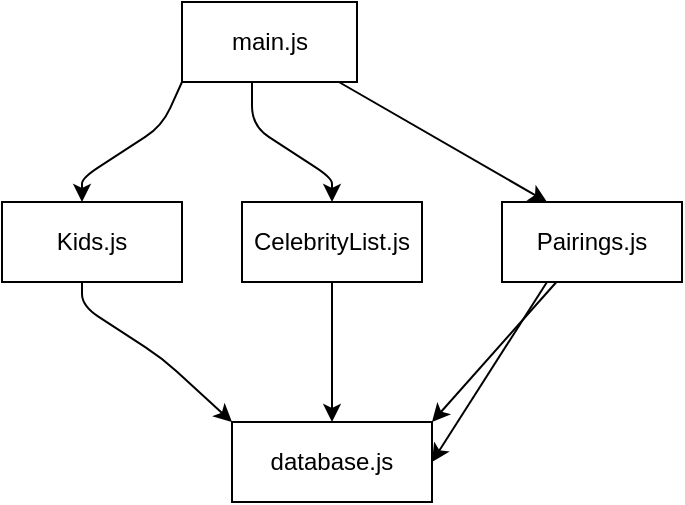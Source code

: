 <mxfile>
    <diagram id="4eHkMyihhyUzYGecFjlD" name="Page-1">
        <mxGraphModel dx="498" dy="486" grid="1" gridSize="10" guides="1" tooltips="1" connect="1" arrows="1" fold="1" page="1" pageScale="1" pageWidth="850" pageHeight="1400" math="0" shadow="0">
            <root>
                <mxCell id="0"/>
                <mxCell id="1" parent="0"/>
                <mxCell id="2" style="edgeStyle=none;html=1;entryX=1;entryY=0;entryDx=0;entryDy=0;" parent="1" source="3" target="10" edge="1">
                    <mxGeometry relative="1" as="geometry"/>
                </mxCell>
                <mxCell id="3" value="Pairings.js" style="rounded=0;whiteSpace=wrap;html=1;" parent="1" vertex="1">
                    <mxGeometry x="320" y="140" width="90" height="40" as="geometry"/>
                </mxCell>
                <mxCell id="4" style="edgeStyle=none;html=1;entryX=0.25;entryY=0;entryDx=0;entryDy=0;" parent="1" source="5" target="3" edge="1">
                    <mxGeometry relative="1" as="geometry"/>
                </mxCell>
                <mxCell id="5" value="main.js" style="whiteSpace=wrap;html=1;" parent="1" vertex="1">
                    <mxGeometry x="160" y="40" width="87.5" height="40" as="geometry"/>
                </mxCell>
                <mxCell id="6" value="CelebrityList.js" style="whiteSpace=wrap;html=1;" parent="1" vertex="1">
                    <mxGeometry x="190" y="140" width="90" height="40" as="geometry"/>
                </mxCell>
                <mxCell id="7" value="" style="html=1;rounded=1;curved=0;sourcePerimeterSpacing=0;targetPerimeterSpacing=0;startSize=6;endSize=6;noEdgeStyle=1;orthogonal=1;" parent="1" source="5" target="6" edge="1">
                    <mxGeometry relative="1" as="geometry">
                        <Array as="points">
                            <mxPoint x="195" y="102"/>
                            <mxPoint x="235" y="128"/>
                        </Array>
                    </mxGeometry>
                </mxCell>
                <mxCell id="8" value="Kids.js" style="whiteSpace=wrap;html=1;" parent="1" vertex="1">
                    <mxGeometry x="70" y="140" width="90" height="40" as="geometry"/>
                </mxCell>
                <mxCell id="9" value="" style="html=1;rounded=1;curved=0;sourcePerimeterSpacing=0;targetPerimeterSpacing=0;startSize=6;endSize=6;noEdgeStyle=1;orthogonal=1;" parent="1" source="5" target="8" edge="1">
                    <mxGeometry relative="1" as="geometry">
                        <Array as="points">
                            <mxPoint x="150" y="102"/>
                            <mxPoint x="110" y="128"/>
                        </Array>
                    </mxGeometry>
                </mxCell>
                <mxCell id="10" value="database.js" style="whiteSpace=wrap;html=1;" parent="1" vertex="1">
                    <mxGeometry x="185" y="250" width="100" height="40" as="geometry"/>
                </mxCell>
                <mxCell id="11" value="" style="html=1;rounded=1;curved=0;sourcePerimeterSpacing=0;targetPerimeterSpacing=0;startSize=6;endSize=6;noEdgeStyle=1;orthogonal=1;" parent="1" source="6" target="10" edge="1">
                    <mxGeometry relative="1" as="geometry">
                        <Array as="points">
                            <mxPoint x="235" y="192"/>
                            <mxPoint x="235" y="230"/>
                            <mxPoint x="235" y="250"/>
                        </Array>
                    </mxGeometry>
                </mxCell>
                <mxCell id="12" value="" style="html=1;rounded=1;curved=0;sourcePerimeterSpacing=0;targetPerimeterSpacing=0;startSize=6;endSize=6;noEdgeStyle=1;orthogonal=1;" parent="1" source="8" target="10" edge="1">
                    <mxGeometry relative="1" as="geometry">
                        <Array as="points">
                            <mxPoint x="110" y="192"/>
                            <mxPoint x="150" y="218"/>
                        </Array>
                    </mxGeometry>
                </mxCell>
                <mxCell id="13" value="" style="endArrow=classic;html=1;entryX=1;entryY=0.5;entryDx=0;entryDy=0;exitX=0.25;exitY=1;exitDx=0;exitDy=0;" edge="1" parent="1" source="3" target="10">
                    <mxGeometry width="50" height="50" relative="1" as="geometry">
                        <mxPoint x="230" y="280" as="sourcePoint"/>
                        <mxPoint x="280" y="230" as="targetPoint"/>
                    </mxGeometry>
                </mxCell>
            </root>
        </mxGraphModel>
    </diagram>
</mxfile>